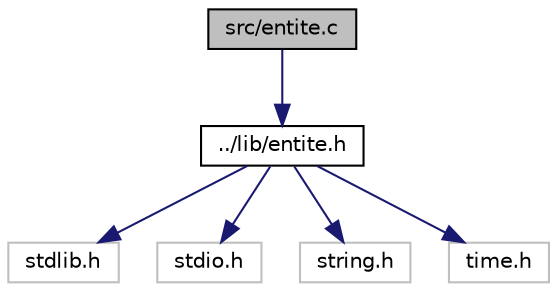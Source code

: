 digraph "src/entite.c"
{
 // LATEX_PDF_SIZE
  edge [fontname="Helvetica",fontsize="10",labelfontname="Helvetica",labelfontsize="10"];
  node [fontname="Helvetica",fontsize="10",shape=record];
  Node1 [label="src/entite.c",height=0.2,width=0.4,color="black", fillcolor="grey75", style="filled", fontcolor="black",tooltip="primitives des entités"];
  Node1 -> Node2 [color="midnightblue",fontsize="10",style="solid",fontname="Helvetica"];
  Node2 [label="../lib/entite.h",height=0.2,width=0.4,color="black", fillcolor="white", style="filled",URL="$entite_8h.html",tooltip="header des entités"];
  Node2 -> Node3 [color="midnightblue",fontsize="10",style="solid",fontname="Helvetica"];
  Node3 [label="stdlib.h",height=0.2,width=0.4,color="grey75", fillcolor="white", style="filled",tooltip=" "];
  Node2 -> Node4 [color="midnightblue",fontsize="10",style="solid",fontname="Helvetica"];
  Node4 [label="stdio.h",height=0.2,width=0.4,color="grey75", fillcolor="white", style="filled",tooltip=" "];
  Node2 -> Node5 [color="midnightblue",fontsize="10",style="solid",fontname="Helvetica"];
  Node5 [label="string.h",height=0.2,width=0.4,color="grey75", fillcolor="white", style="filled",tooltip=" "];
  Node2 -> Node6 [color="midnightblue",fontsize="10",style="solid",fontname="Helvetica"];
  Node6 [label="time.h",height=0.2,width=0.4,color="grey75", fillcolor="white", style="filled",tooltip=" "];
}
